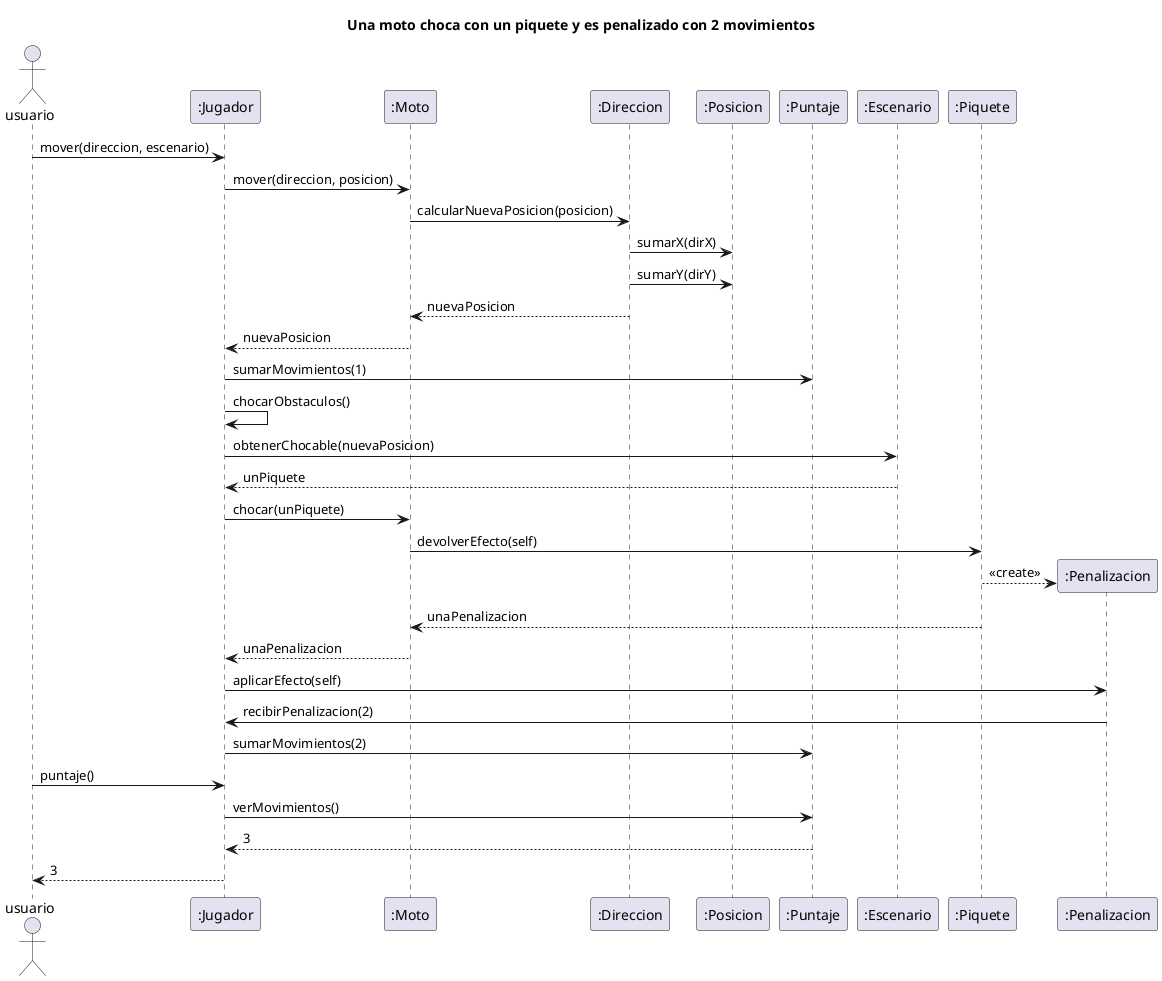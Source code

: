 @startuml
title Una moto choca con un piquete y es penalizado con 2 movimientos

Actor usuario

"usuario" -> ":Jugador": mover(direccion, escenario)
":Jugador" -> ":Moto": mover(direccion, posicion)
":Moto" -> ":Direccion": calcularNuevaPosicion(posicion)
":Direccion" -> ":Posicion": sumarX(dirX)
":Direccion" -> ":Posicion": sumarY(dirY)
":Direccion" --> ":Moto": nuevaPosicion
":Moto" --> ":Jugador": nuevaPosicion
":Jugador" -> ":Puntaje": sumarMovimientos(1)
":Jugador" -> ":Jugador": chocarObstaculos()
":Jugador" -> ":Escenario": obtenerChocable(nuevaPosicion)
":Escenario" --> ":Jugador": unPiquete
":Jugador" -> ":Moto": chocar(unPiquete)
":Moto" -> ":Piquete": devolverEfecto(self)
create ":Penalizacion"
":Piquete" --> ":Penalizacion": <<create>>
":Piquete" --> ":Moto" : unaPenalizacion
":Moto" --> ":Jugador" : unaPenalizacion
":Jugador" -> ":Penalizacion" : aplicarEfecto(self)
":Penalizacion" -> ":Jugador" : recibirPenalizacion(2)
":Jugador" -> ":Puntaje" : sumarMovimientos(2)

"usuario" -> ":Jugador": puntaje()
":Jugador" -> ":Puntaje": verMovimientos()
return 3
":Jugador" --> "usuario" : 3

@enduml
